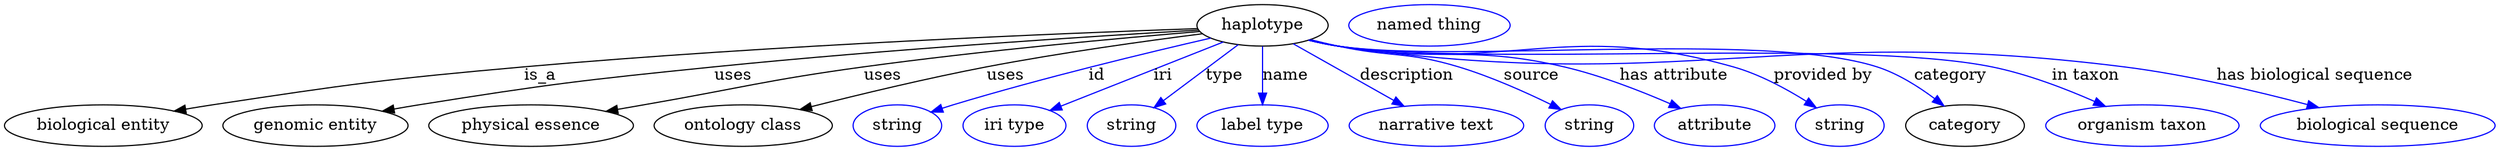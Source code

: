 digraph {
	graph [bb="0,0,1755.8,123"];
	node [label="\N"];
	haplotype	[height=0.5,
		label=haplotype,
		pos="892.24,105",
		width=1.2638];
	"biological entity"	[height=0.5,
		pos="68.244,18",
		width=1.8957];
	haplotype -> "biological entity"	[label=is_a,
		lp="381.24,61.5",
		pos="e,117.84,30.539 846.82,102.64 729.71,98.548 408.27,83.509 145.24,36 139.55,34.971 133.63,33.818 127.73,32.611"];
	"genomic entity"	[height=0.5,
		pos="218.24,18",
		width=1.7693];
	haplotype -> "genomic entity"	[label=uses,
		lp="500.24,61.5",
		pos="e,264.61,30.509 847.31,101.4 746.75,95.042 496.19,76.202 290.24,36 285.17,35.01 279.92,33.912 274.67,32.764"];
	"physical essence"	[height=0.5,
		pos="369.24,18",
		width=1.9318];
	haplotype -> "physical essence"	[label=uses,
		lp="621.24,61.5",
		pos="e,420.41,30.256 848.46,99.655 792.72,93.877 693.52,82.774 609.24,69 536.73,57.148 519.14,51.157 447.24,36 441.82,34.856 436.19,33.655 \
430.54,32.442"];
	"ontology class"	[height=0.5,
		pos="518.24,18",
		width=1.7151];
	haplotype -> "ontology class"	[label=uses,
		lp="707.24,61.5",
		pos="e,558.72,31.676 850.49,97.818 810.45,91.598 748.4,81.198 695.24,69 652,59.077 603.56,45.198 568.3,34.579"];
	id	[color=blue,
		height=0.5,
		label=string,
		pos="628.24,18",
		width=0.84854];
	haplotype -> id	[color=blue,
		label=id,
		lp="771.74,61.5",
		pos="e,651.77,29.492 855.77,94.225 811.11,81.961 733.38,59.65 668.24,36 665.89,35.144 663.47,34.223 661.04,33.269",
		style=solid];
	iri	[color=blue,
		height=0.5,
		label="iri type",
		pos="713.24,18",
		width=1.011];
	haplotype -> iri	[color=blue,
		label=iri,
		lp="820.74,61.5",
		pos="e,738.7,31.088 864.28,90.719 832.82,75.781 781.7,51.509 747.78,35.401",
		style=solid];
	type	[color=blue,
		height=0.5,
		label=string,
		pos="798.24,18",
		width=0.84854];
	haplotype -> type	[color=blue,
		label=type,
		lp="863.24,61.5",
		pos="e,814.28,33.499 874.56,88.012 859.66,74.539 838.22,55.148 821.85,40.349",
		style=solid];
	name	[color=blue,
		height=0.5,
		label="label type",
		pos="892.24,18",
		width=1.2638];
	haplotype -> name	[color=blue,
		label=name,
		lp="907.74,61.5",
		pos="e,892.24,36.175 892.24,86.799 892.24,75.163 892.24,59.548 892.24,46.237",
		style=solid];
	description	[color=blue,
		height=0.5,
		label="narrative text",
		pos="1013.2,18",
		width=1.6068];
	haplotype -> description	[color=blue,
		label=description,
		lp="990.74,61.5",
		pos="e,990.87,34.714 913.6,88.999 932.76,75.535 961.12,55.619 982.68,40.469",
		style=solid];
	source	[color=blue,
		height=0.5,
		label=string,
		pos="1119.2,18",
		width=0.84854];
	haplotype -> source	[color=blue,
		label=source,
		lp="1076.2,61.5",
		pos="e,1099.1,31.739 926.46,93.002 933.32,90.917 940.49,88.821 947.24,87 981.6,77.741 991.92,81.461 1025.2,69 1047.9,60.51 1072.1,47.597 \
1090.2,37.021",
		style=solid];
	"has attribute"	[color=blue,
		height=0.5,
		label=attribute,
		pos="1208.2,18",
		width=1.1193];
	haplotype -> "has attribute"	[color=blue,
		label="has attribute",
		lp="1172.7,61.5",
		pos="e,1184.2,32.572 925.44,92.682 932.57,90.549 940.11,88.515 947.24,87 1013.4,72.963 1033.2,87.199 1098.2,69 1125.2,61.472 1153.9,48.23 \
1175.2,37.264",
		style=solid];
	"provided by"	[color=blue,
		height=0.5,
		label=string,
		pos="1297.2,18",
		width=0.84854];
	haplotype -> "provided by"	[color=blue,
		label="provided by",
		lp="1276.2,61.5",
		pos="e,1279,32.773 925.09,92.493 932.31,90.345 939.97,88.354 947.24,87 1062.4,65.557 1098.1,103.06 1210.2,69 1231.9,62.419 1254,49.638 \
1270.5,38.645",
		style=solid];
	category	[height=0.5,
		pos="1386.2,18",
		width=1.1374];
	haplotype -> category	[color=blue,
		label=category,
		lp="1365.7,61.5",
		pos="e,1369.5,34.555 925.07,92.387 932.29,90.246 939.96,88.284 947.24,87 1027.4,72.866 1236.1,94.99 1313.2,69 1331,63.032 1348.3,51.433 \
1361.7,40.909",
		style=solid];
	"in taxon"	[color=blue,
		height=0.5,
		label="organism taxon",
		pos="1511.2,18",
		width=1.8234];
	haplotype -> "in taxon"	[color=blue,
		label="in taxon",
		lp="1462.7,61.5",
		pos="e,1483.1,34.342 925.06,92.338 932.28,90.2 939.95,88.252 947.24,87 1142.8,53.426 1199.7,112.4 1393.2,69 1421.4,62.696 1451.2,49.975 \
1473.9,38.943",
		style=solid];
	"has biological sequence"	[color=blue,
		height=0.5,
		label="biological sequence",
		pos="1675.2,18",
		width=2.2387];
	haplotype -> "has biological sequence"	[color=blue,
		label="has biological sequence",
		lp="1622.2,61.5",
		pos="e,1633,33.343 924.76,92.385 932.07,90.216 939.85,88.242 947.24,87 1184.9,47.058 1250.9,104.52 1489.2,69 1535.4,62.124 1586.5,47.89 \
1623.4,36.361",
		style=solid];
	"named thing_category"	[color=blue,
		height=0.5,
		label="named thing",
		pos="1011.2,105",
		width=1.5346];
}
